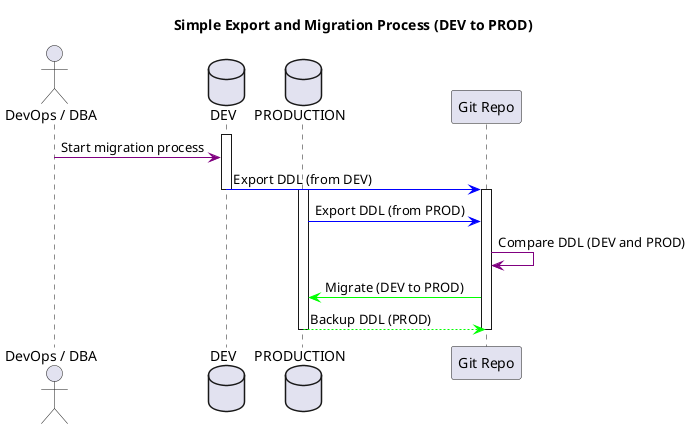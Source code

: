 @startuml

title Simple Export and Migration Process (DEV to PROD)

actor "DevOps / DBA" as devOps
database "DEV" as dev
database "PRODUCTION" as prod
participant "Git Repo" as git

activate dev
devOps -[#purple]> dev: Start migration process
git <-[#blue] dev: Export DDL (from DEV)
deactivate dev

activate git
activate prod
git <-[#blue] prod: Export DDL (from PROD)
git -[#purple]> git: Compare DDL (DEV and PROD)
git -[#lime]> prod: Migrate (DEV to PROD)
git <-[#lime]- prod: Backup DDL (PROD)
deactivate git
deactivate prod

@enduml 